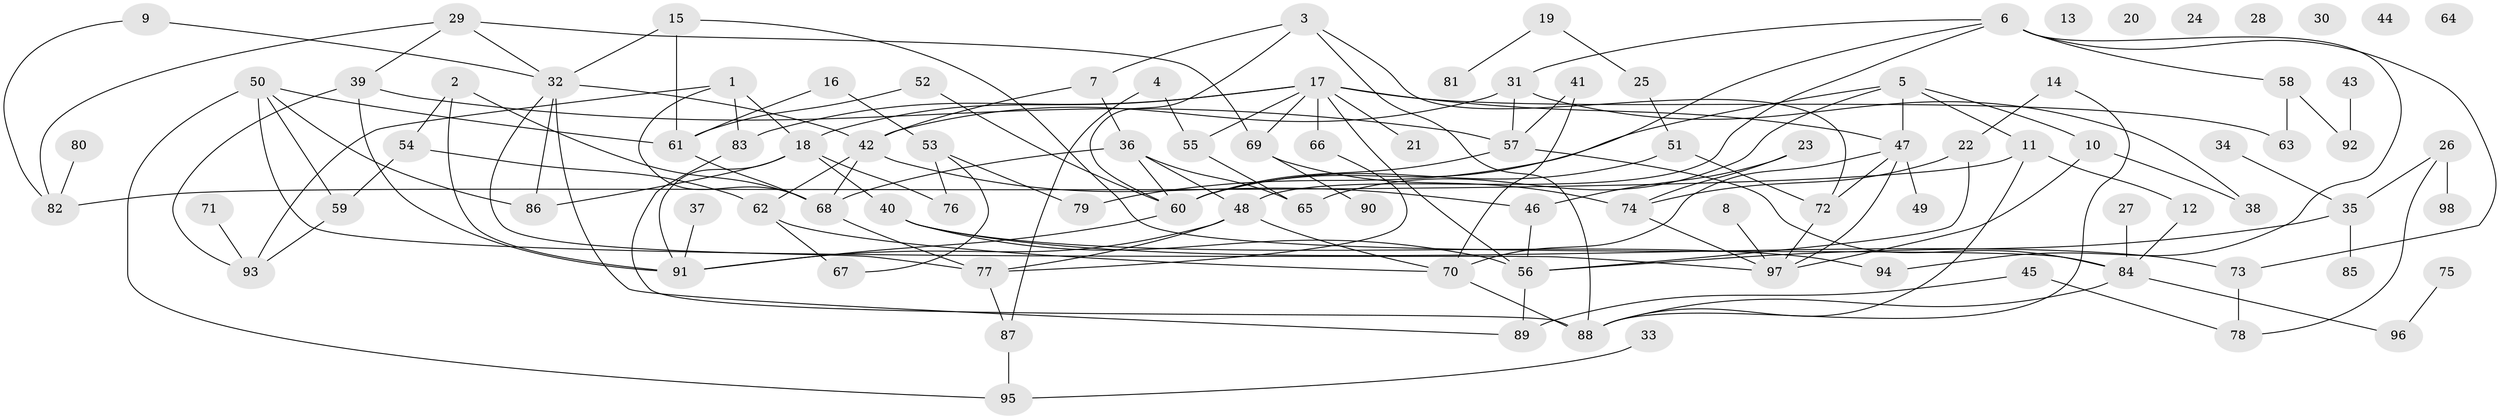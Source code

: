 // Generated by graph-tools (version 1.1) at 2025/00/03/09/25 03:00:54]
// undirected, 98 vertices, 149 edges
graph export_dot {
graph [start="1"]
  node [color=gray90,style=filled];
  1;
  2;
  3;
  4;
  5;
  6;
  7;
  8;
  9;
  10;
  11;
  12;
  13;
  14;
  15;
  16;
  17;
  18;
  19;
  20;
  21;
  22;
  23;
  24;
  25;
  26;
  27;
  28;
  29;
  30;
  31;
  32;
  33;
  34;
  35;
  36;
  37;
  38;
  39;
  40;
  41;
  42;
  43;
  44;
  45;
  46;
  47;
  48;
  49;
  50;
  51;
  52;
  53;
  54;
  55;
  56;
  57;
  58;
  59;
  60;
  61;
  62;
  63;
  64;
  65;
  66;
  67;
  68;
  69;
  70;
  71;
  72;
  73;
  74;
  75;
  76;
  77;
  78;
  79;
  80;
  81;
  82;
  83;
  84;
  85;
  86;
  87;
  88;
  89;
  90;
  91;
  92;
  93;
  94;
  95;
  96;
  97;
  98;
  1 -- 18;
  1 -- 68;
  1 -- 83;
  1 -- 93;
  2 -- 54;
  2 -- 68;
  2 -- 91;
  3 -- 7;
  3 -- 60;
  3 -- 72;
  3 -- 88;
  4 -- 55;
  4 -- 87;
  5 -- 10;
  5 -- 11;
  5 -- 47;
  5 -- 65;
  5 -- 79;
  6 -- 31;
  6 -- 48;
  6 -- 58;
  6 -- 60;
  6 -- 73;
  6 -- 94;
  7 -- 36;
  7 -- 42;
  8 -- 97;
  9 -- 32;
  9 -- 82;
  10 -- 38;
  10 -- 97;
  11 -- 12;
  11 -- 82;
  11 -- 88;
  12 -- 84;
  14 -- 22;
  14 -- 88;
  15 -- 32;
  15 -- 61;
  15 -- 84;
  16 -- 53;
  16 -- 61;
  17 -- 18;
  17 -- 21;
  17 -- 47;
  17 -- 55;
  17 -- 56;
  17 -- 63;
  17 -- 66;
  17 -- 69;
  17 -- 83;
  18 -- 40;
  18 -- 76;
  18 -- 86;
  18 -- 91;
  19 -- 25;
  19 -- 81;
  22 -- 56;
  22 -- 74;
  23 -- 46;
  23 -- 74;
  25 -- 51;
  26 -- 35;
  26 -- 78;
  26 -- 98;
  27 -- 84;
  29 -- 32;
  29 -- 39;
  29 -- 69;
  29 -- 82;
  31 -- 38;
  31 -- 42;
  31 -- 57;
  32 -- 42;
  32 -- 77;
  32 -- 86;
  32 -- 89;
  33 -- 95;
  34 -- 35;
  35 -- 56;
  35 -- 85;
  36 -- 48;
  36 -- 60;
  36 -- 65;
  36 -- 68;
  37 -- 91;
  39 -- 57;
  39 -- 91;
  39 -- 93;
  40 -- 56;
  40 -- 73;
  40 -- 94;
  41 -- 57;
  41 -- 70;
  42 -- 46;
  42 -- 62;
  42 -- 68;
  43 -- 92;
  45 -- 78;
  45 -- 89;
  46 -- 56;
  47 -- 49;
  47 -- 70;
  47 -- 72;
  47 -- 97;
  48 -- 70;
  48 -- 77;
  48 -- 91;
  50 -- 59;
  50 -- 61;
  50 -- 86;
  50 -- 95;
  50 -- 97;
  51 -- 60;
  51 -- 72;
  52 -- 60;
  52 -- 61;
  53 -- 67;
  53 -- 76;
  53 -- 79;
  54 -- 59;
  54 -- 62;
  55 -- 65;
  56 -- 89;
  57 -- 60;
  57 -- 84;
  58 -- 63;
  58 -- 92;
  59 -- 93;
  60 -- 91;
  61 -- 68;
  62 -- 67;
  62 -- 70;
  66 -- 77;
  68 -- 77;
  69 -- 74;
  69 -- 90;
  70 -- 88;
  71 -- 93;
  72 -- 97;
  73 -- 78;
  74 -- 97;
  75 -- 96;
  77 -- 87;
  80 -- 82;
  83 -- 88;
  84 -- 88;
  84 -- 96;
  87 -- 95;
}
